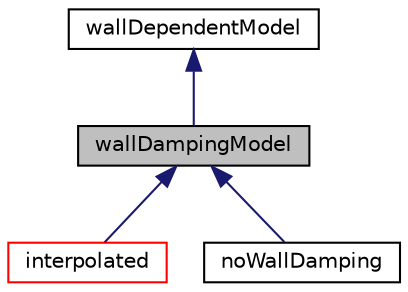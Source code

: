 digraph "wallDampingModel"
{
  bgcolor="transparent";
  edge [fontname="Helvetica",fontsize="10",labelfontname="Helvetica",labelfontsize="10"];
  node [fontname="Helvetica",fontsize="10",shape=record];
  Node1 [label="wallDampingModel",height=0.2,width=0.4,color="black", fillcolor="grey75", style="filled", fontcolor="black"];
  Node2 -> Node1 [dir="back",color="midnightblue",fontsize="10",style="solid",fontname="Helvetica"];
  Node2 [label="wallDependentModel",height=0.2,width=0.4,color="black",URL="$a02949.html",tooltip="A class which provides on-demand creation and caching of wall distance and wall normal fields for use..."];
  Node1 -> Node3 [dir="back",color="midnightblue",fontsize="10",style="solid",fontname="Helvetica"];
  Node3 [label="interpolated",height=0.2,width=0.4,color="red",URL="$a01174.html"];
  Node1 -> Node4 [dir="back",color="midnightblue",fontsize="10",style="solid",fontname="Helvetica"];
  Node4 [label="noWallDamping",height=0.2,width=0.4,color="black",URL="$a01705.html"];
}
